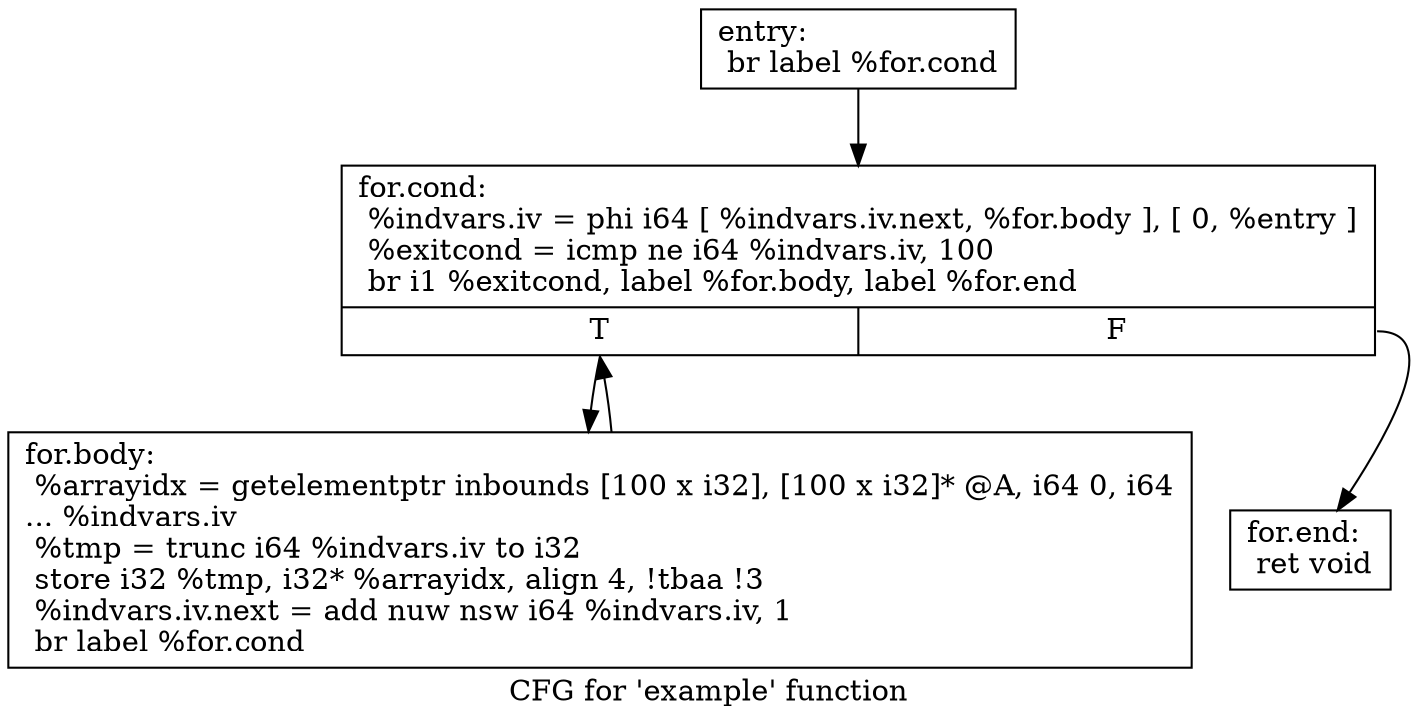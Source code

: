 digraph "CFG for 'example' function" {
	label="CFG for 'example' function";

	Node0x7fbc2742a600 [shape=record,label="{entry:\l  br label %for.cond\l}"];
	Node0x7fbc2742a600 -> Node0x7fbc2742a780;
	Node0x7fbc2742a780 [shape=record,label="{for.cond:                                         \l  %indvars.iv = phi i64 [ %indvars.iv.next, %for.body ], [ 0, %entry ]\l  %exitcond = icmp ne i64 %indvars.iv, 100\l  br i1 %exitcond, label %for.body, label %for.end\l|{<s0>T|<s1>F}}"];
	Node0x7fbc2742a780:s0 -> Node0x7fbc2742a880;
	Node0x7fbc2742a780:s1 -> Node0x7fbc2742aae0;
	Node0x7fbc2742a880 [shape=record,label="{for.body:                                         \l  %arrayidx = getelementptr inbounds [100 x i32], [100 x i32]* @A, i64 0, i64\l... %indvars.iv\l  %tmp = trunc i64 %indvars.iv to i32\l  store i32 %tmp, i32* %arrayidx, align 4, !tbaa !3\l  %indvars.iv.next = add nuw nsw i64 %indvars.iv, 1\l  br label %for.cond\l}"];
	Node0x7fbc2742a880 -> Node0x7fbc2742a780;
	Node0x7fbc2742aae0 [shape=record,label="{for.end:                                          \l  ret void\l}"];
}
